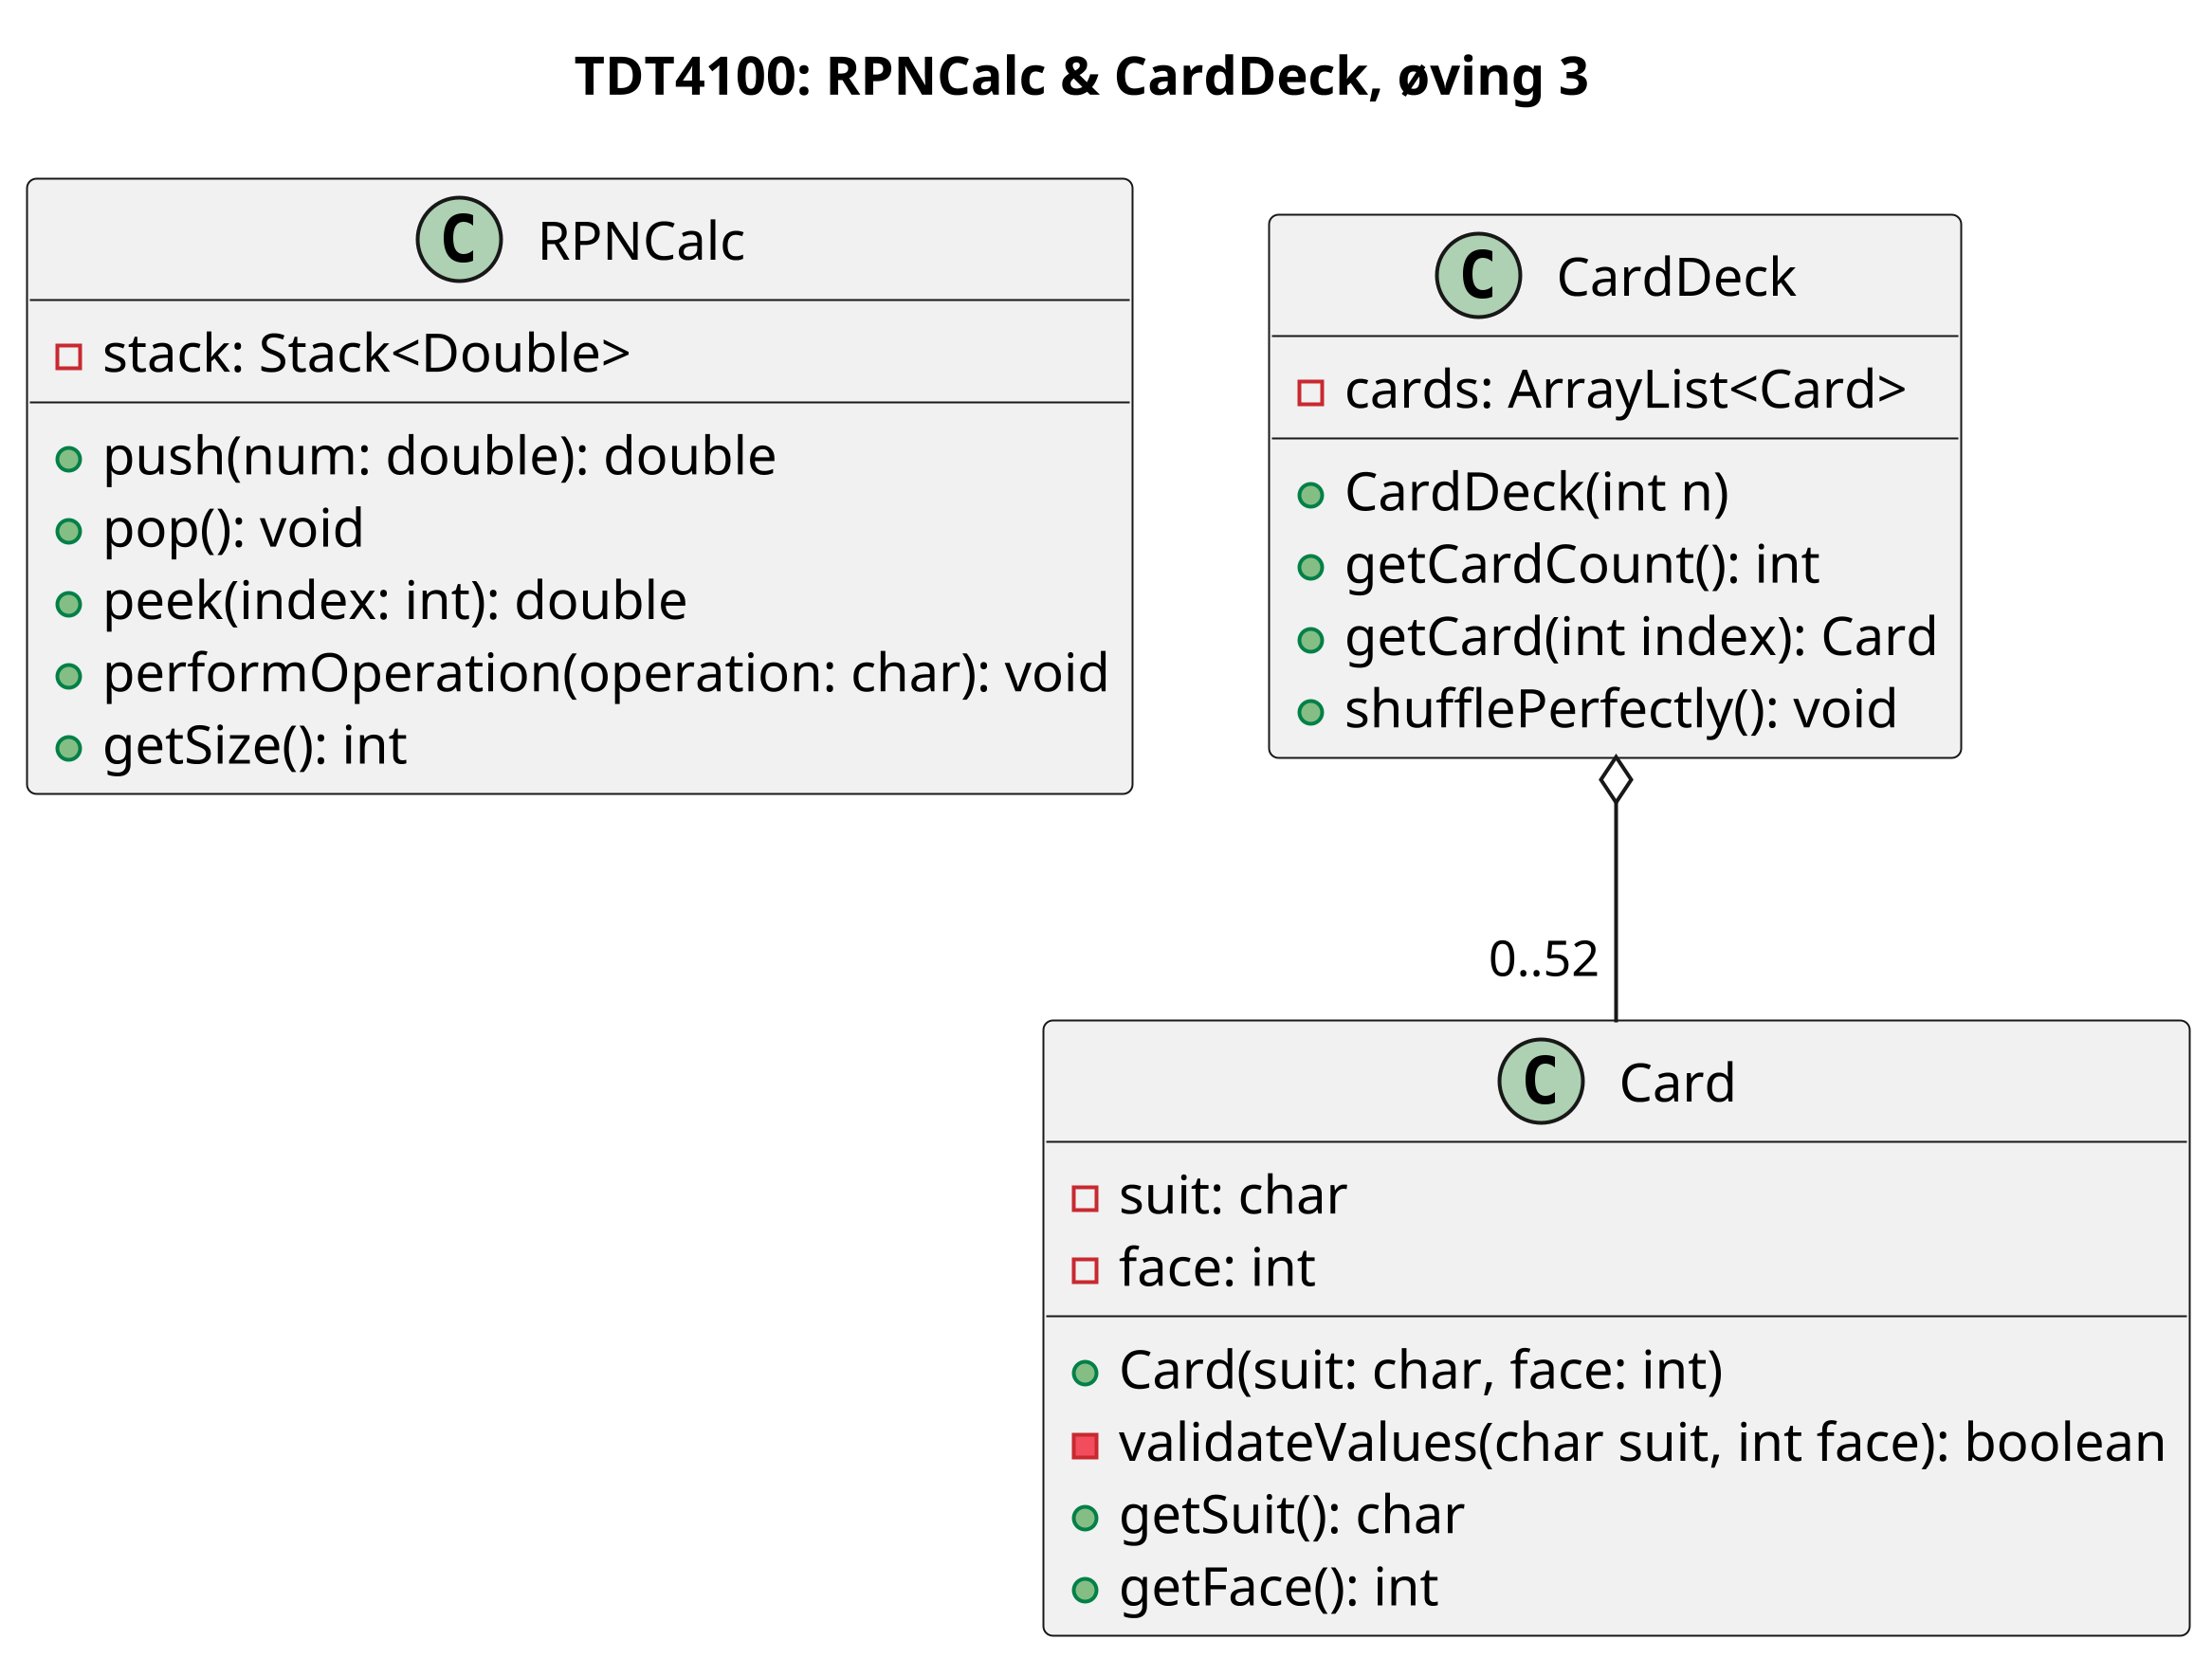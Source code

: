 @startuml
title TDT4100: RPNCalc & CardDeck, øving 3
scale 5

class RPNCalc {
    - stack: Stack<Double>

    + push(num: double): double
    + pop(): void
    + peek(index: int): double
    + performOperation(operation: char): void
    + getSize(): int
}

class Card {
    - suit: char
    - face: int

    + Card(suit: char, face: int)
    - validateValues(char suit, int face): boolean
    + getSuit(): char 
    + getFace(): int
}

class CardDeck {
    - cards: ArrayList<Card>

    + CardDeck(int n)
    + getCardCount(): int
    + getCard(int index): Card
    + shufflePerfectly(): void
}

CardDeck o-- "0..52 " Card
@enduml
